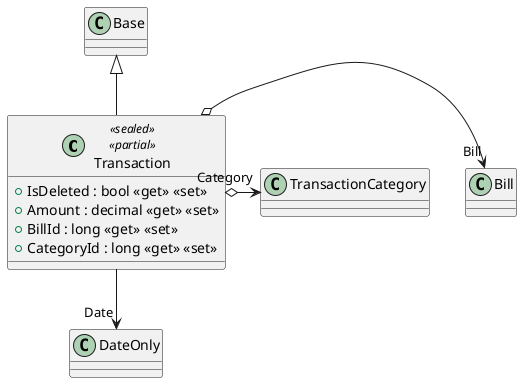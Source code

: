 @startuml
class Transaction <<sealed>> <<partial>> {
    + IsDeleted : bool <<get>> <<set>>
    + Amount : decimal <<get>> <<set>>
    + BillId : long <<get>> <<set>>
    + CategoryId : long <<get>> <<set>>
}
Base <|-- Transaction
Transaction --> "Date" DateOnly
Transaction o-> "Bill" Bill
Transaction o-> "Category" TransactionCategory
@enduml
